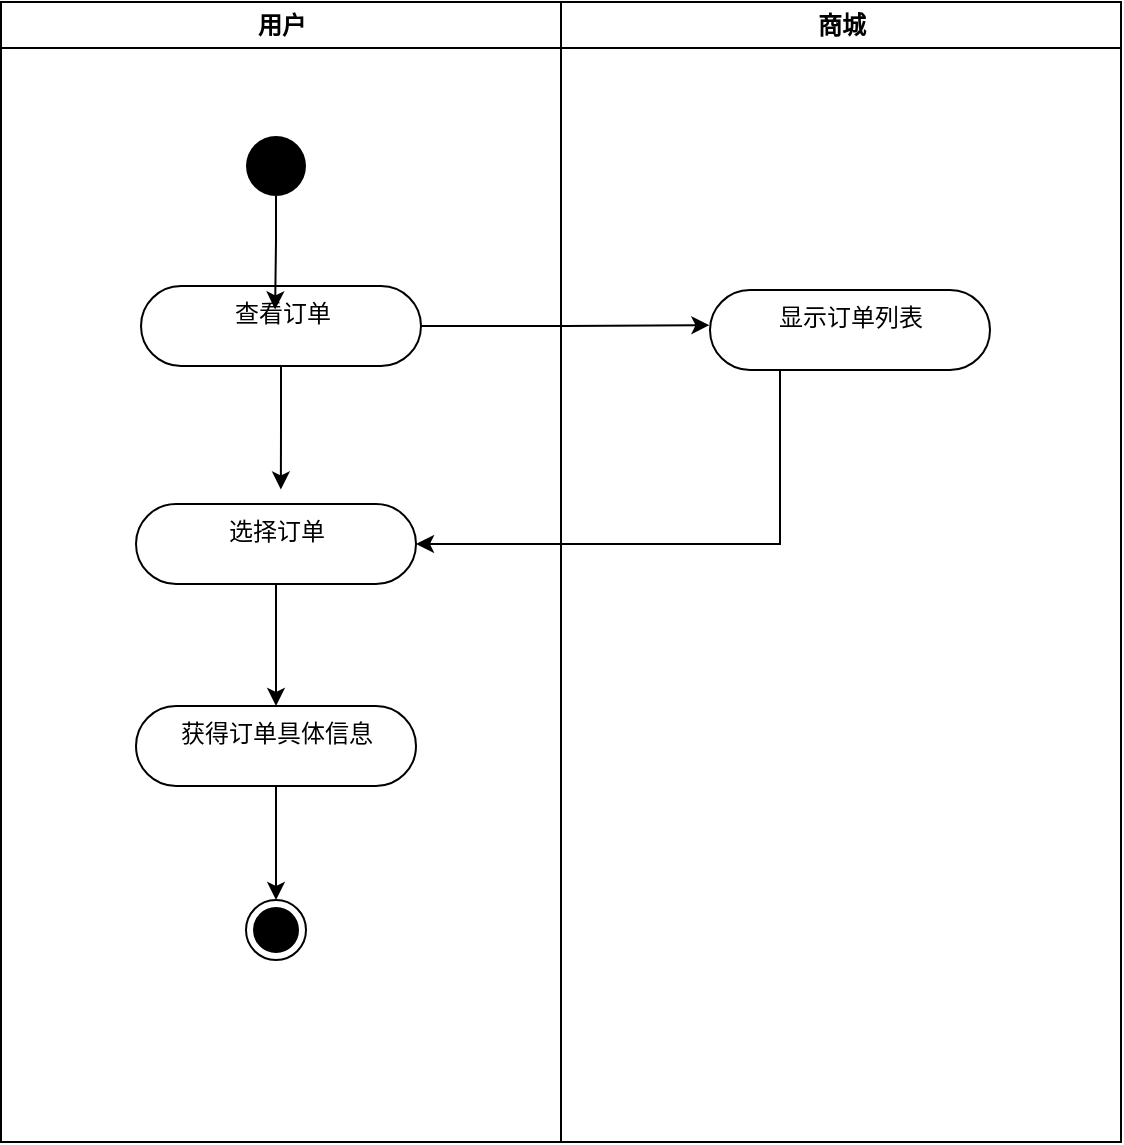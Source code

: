 <mxfile version="15.9.3" type="github">
  <diagram name="Page-1" id="e7e014a7-5840-1c2e-5031-d8a46d1fe8dd">
    <mxGraphModel dx="1564" dy="783" grid="0" gridSize="10" guides="1" tooltips="1" connect="1" arrows="1" fold="1" page="0" pageScale="1" pageWidth="1169" pageHeight="826" background="none" math="0" shadow="0">
      <root>
        <mxCell id="0" />
        <mxCell id="1" parent="0" />
        <mxCell id="2" value="用户" style="swimlane;whiteSpace=wrap" parent="1" vertex="1">
          <mxGeometry x="164.5" y="128" width="280" height="570" as="geometry" />
        </mxCell>
        <mxCell id="etyy6QZv46rzQm5Fz_pf-41" value="查看订单" style="html=1;align=center;verticalAlign=top;rounded=1;absoluteArcSize=1;arcSize=140;dashed=0;" vertex="1" parent="2">
          <mxGeometry x="70" y="142" width="140" height="40" as="geometry" />
        </mxCell>
        <mxCell id="etyy6QZv46rzQm5Fz_pf-48" style="edgeStyle=orthogonalEdgeStyle;rounded=0;orthogonalLoop=1;jettySize=auto;html=1;exitX=0.5;exitY=1;exitDx=0;exitDy=0;entryX=0.479;entryY=0.293;entryDx=0;entryDy=0;entryPerimeter=0;" edge="1" parent="2" source="etyy6QZv46rzQm5Fz_pf-42" target="etyy6QZv46rzQm5Fz_pf-41">
          <mxGeometry relative="1" as="geometry" />
        </mxCell>
        <mxCell id="etyy6QZv46rzQm5Fz_pf-42" value="" style="ellipse;fillColor=#000000;strokeColor=none;" vertex="1" parent="2">
          <mxGeometry x="122.5" y="67" width="30" height="30" as="geometry" />
        </mxCell>
        <mxCell id="etyy6QZv46rzQm5Fz_pf-53" style="edgeStyle=orthogonalEdgeStyle;rounded=0;orthogonalLoop=1;jettySize=auto;html=1;exitX=0.5;exitY=1;exitDx=0;exitDy=0;entryX=0.5;entryY=0;entryDx=0;entryDy=0;" edge="1" parent="2" source="etyy6QZv46rzQm5Fz_pf-44" target="etyy6QZv46rzQm5Fz_pf-46">
          <mxGeometry relative="1" as="geometry" />
        </mxCell>
        <mxCell id="etyy6QZv46rzQm5Fz_pf-44" value="获得订单具体信息" style="html=1;align=center;verticalAlign=top;rounded=1;absoluteArcSize=1;arcSize=140;dashed=0;" vertex="1" parent="2">
          <mxGeometry x="67.5" y="352" width="140" height="40" as="geometry" />
        </mxCell>
        <mxCell id="etyy6QZv46rzQm5Fz_pf-50" value="" style="edgeStyle=orthogonalEdgeStyle;rounded=0;orthogonalLoop=1;jettySize=auto;html=1;" edge="1" parent="2" source="etyy6QZv46rzQm5Fz_pf-43" target="etyy6QZv46rzQm5Fz_pf-44">
          <mxGeometry relative="1" as="geometry" />
        </mxCell>
        <mxCell id="etyy6QZv46rzQm5Fz_pf-43" value="选择订单" style="html=1;align=center;verticalAlign=top;rounded=1;absoluteArcSize=1;arcSize=140;dashed=0;" vertex="1" parent="2">
          <mxGeometry x="67.5" y="251" width="140" height="40" as="geometry" />
        </mxCell>
        <mxCell id="etyy6QZv46rzQm5Fz_pf-46" value="" style="ellipse;html=1;shape=endState;fillColor=#000000;strokeColor=#000000;" vertex="1" parent="2">
          <mxGeometry x="122.5" y="449" width="30" height="30" as="geometry" />
        </mxCell>
        <mxCell id="3" value="商城" style="swimlane;whiteSpace=wrap" parent="1" vertex="1">
          <mxGeometry x="444.5" y="128" width="280" height="570" as="geometry" />
        </mxCell>
        <mxCell id="etyy6QZv46rzQm5Fz_pf-45" value="显示订单列表" style="html=1;align=center;verticalAlign=top;rounded=1;absoluteArcSize=1;arcSize=140;dashed=0;" vertex="1" parent="3">
          <mxGeometry x="74.5" y="144" width="140" height="40" as="geometry" />
        </mxCell>
        <mxCell id="etyy6QZv46rzQm5Fz_pf-49" style="edgeStyle=orthogonalEdgeStyle;rounded=0;orthogonalLoop=1;jettySize=auto;html=1;exitX=0.5;exitY=1;exitDx=0;exitDy=0;" edge="1" parent="1" source="etyy6QZv46rzQm5Fz_pf-41">
          <mxGeometry relative="1" as="geometry">
            <mxPoint x="304.429" y="371.714" as="targetPoint" />
          </mxGeometry>
        </mxCell>
        <mxCell id="etyy6QZv46rzQm5Fz_pf-51" style="edgeStyle=orthogonalEdgeStyle;rounded=0;orthogonalLoop=1;jettySize=auto;html=1;exitX=1;exitY=0.5;exitDx=0;exitDy=0;" edge="1" parent="1" source="etyy6QZv46rzQm5Fz_pf-41">
          <mxGeometry relative="1" as="geometry">
            <mxPoint x="518.714" y="289.571" as="targetPoint" />
          </mxGeometry>
        </mxCell>
        <mxCell id="etyy6QZv46rzQm5Fz_pf-52" style="edgeStyle=orthogonalEdgeStyle;rounded=0;orthogonalLoop=1;jettySize=auto;html=1;exitX=0.25;exitY=1;exitDx=0;exitDy=0;entryX=1;entryY=0.5;entryDx=0;entryDy=0;" edge="1" parent="1" source="etyy6QZv46rzQm5Fz_pf-45" target="etyy6QZv46rzQm5Fz_pf-43">
          <mxGeometry relative="1" as="geometry" />
        </mxCell>
      </root>
    </mxGraphModel>
  </diagram>
</mxfile>
